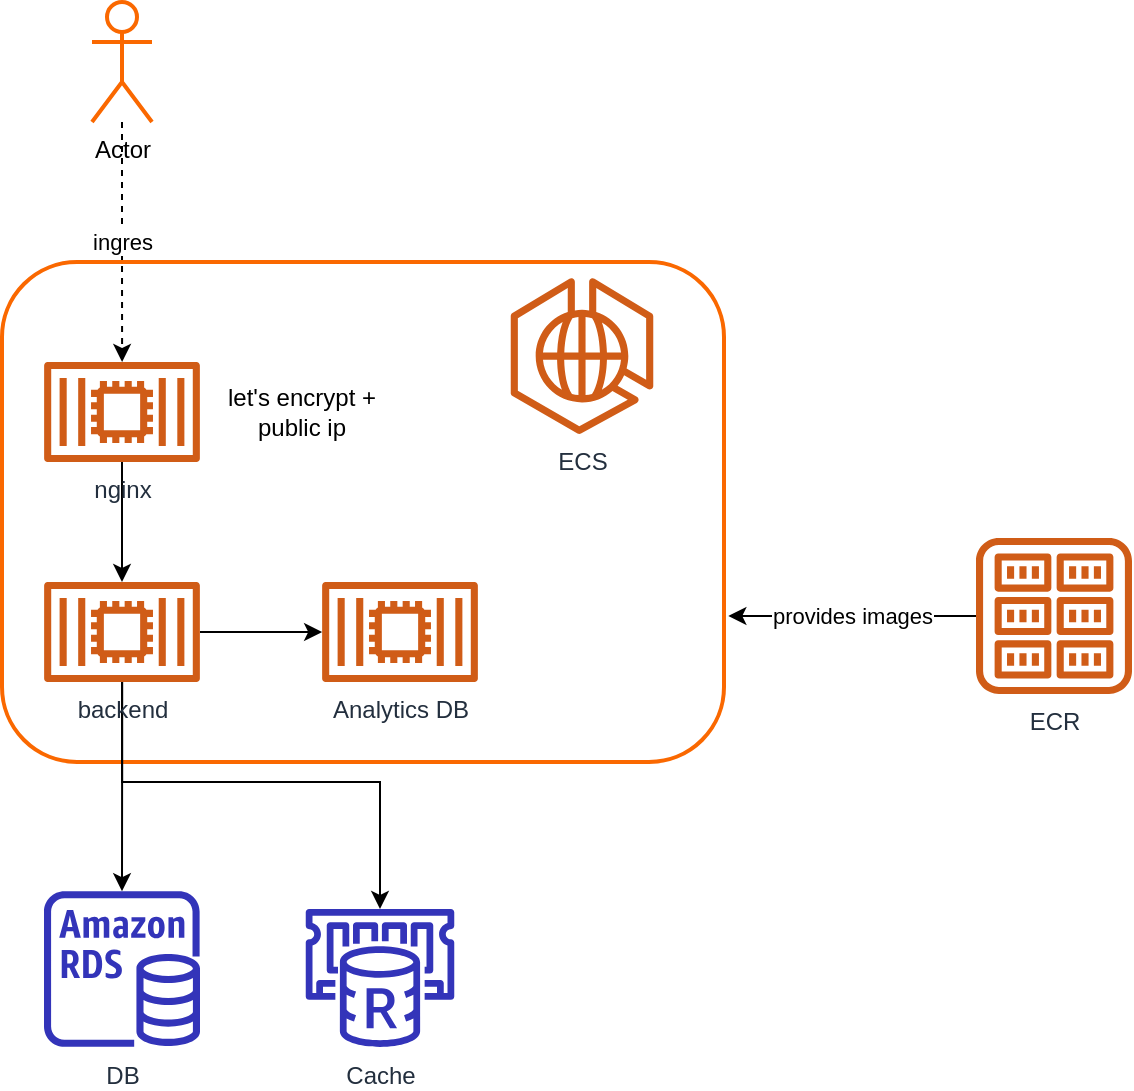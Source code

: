 <mxfile version="14.7.6" type="device"><diagram id="eY9Aoxyv6svXDjjPEp97" name="Page-1"><mxGraphModel dx="1422" dy="1931" grid="1" gridSize="10" guides="1" tooltips="1" connect="1" arrows="1" fold="1" page="1" pageScale="1" pageWidth="827" pageHeight="1169" math="0" shadow="0"><root><mxCell id="0"/><mxCell id="1" parent="0"/><mxCell id="MbeyzmVFgjiWIlFfjB55-9" value="" style="rounded=1;whiteSpace=wrap;html=1;fontColor=#000000;strokeColor=#FA6800;fillColor=none;strokeWidth=2;" vertex="1" parent="1"><mxGeometry x="30" y="-1020" width="361" height="250" as="geometry"/></mxCell><mxCell id="MbeyzmVFgjiWIlFfjB55-1" value="ECS" style="outlineConnect=0;fontColor=#232F3E;gradientColor=none;fillColor=#D05C17;strokeColor=none;dashed=0;verticalLabelPosition=bottom;verticalAlign=top;align=center;html=1;fontSize=12;fontStyle=0;aspect=fixed;pointerEvents=1;shape=mxgraph.aws4.ecs_anywhere;" vertex="1" parent="1"><mxGeometry x="281" y="-1012" width="78" height="78" as="geometry"/></mxCell><mxCell id="MbeyzmVFgjiWIlFfjB55-18" style="edgeStyle=orthogonalEdgeStyle;rounded=0;orthogonalLoop=1;jettySize=auto;html=1;" edge="1" parent="1" source="MbeyzmVFgjiWIlFfjB55-2" target="MbeyzmVFgjiWIlFfjB55-3"><mxGeometry relative="1" as="geometry"/></mxCell><mxCell id="MbeyzmVFgjiWIlFfjB55-2" value="nginx" style="outlineConnect=0;fontColor=#232F3E;gradientColor=none;fillColor=#D05C17;strokeColor=none;dashed=0;verticalLabelPosition=bottom;verticalAlign=top;align=center;html=1;fontSize=12;fontStyle=0;aspect=fixed;pointerEvents=1;shape=mxgraph.aws4.container_2;" vertex="1" parent="1"><mxGeometry x="51" y="-970" width="78" height="50" as="geometry"/></mxCell><mxCell id="MbeyzmVFgjiWIlFfjB55-13" style="edgeStyle=orthogonalEdgeStyle;rounded=0;orthogonalLoop=1;jettySize=auto;html=1;" edge="1" parent="1" source="MbeyzmVFgjiWIlFfjB55-3" target="MbeyzmVFgjiWIlFfjB55-4"><mxGeometry relative="1" as="geometry"/></mxCell><mxCell id="MbeyzmVFgjiWIlFfjB55-15" style="edgeStyle=orthogonalEdgeStyle;rounded=0;orthogonalLoop=1;jettySize=auto;html=1;" edge="1" parent="1" source="MbeyzmVFgjiWIlFfjB55-3" target="MbeyzmVFgjiWIlFfjB55-6"><mxGeometry relative="1" as="geometry"><Array as="points"><mxPoint x="90" y="-760"/><mxPoint x="219" y="-760"/></Array></mxGeometry></mxCell><mxCell id="MbeyzmVFgjiWIlFfjB55-17" style="edgeStyle=orthogonalEdgeStyle;rounded=0;orthogonalLoop=1;jettySize=auto;html=1;" edge="1" parent="1" source="MbeyzmVFgjiWIlFfjB55-3" target="MbeyzmVFgjiWIlFfjB55-8"><mxGeometry relative="1" as="geometry"/></mxCell><mxCell id="MbeyzmVFgjiWIlFfjB55-3" value="backend" style="outlineConnect=0;fontColor=#232F3E;gradientColor=none;fillColor=#D05C17;strokeColor=none;dashed=0;verticalLabelPosition=bottom;verticalAlign=top;align=center;html=1;fontSize=12;fontStyle=0;aspect=fixed;pointerEvents=1;shape=mxgraph.aws4.container_2;" vertex="1" parent="1"><mxGeometry x="51" y="-860" width="78" height="50" as="geometry"/></mxCell><mxCell id="MbeyzmVFgjiWIlFfjB55-4" value="DB" style="outlineConnect=0;fontColor=#232F3E;gradientColor=none;fillColor=#3334B9;strokeColor=none;dashed=0;verticalLabelPosition=bottom;verticalAlign=top;align=center;html=1;fontSize=12;fontStyle=0;aspect=fixed;pointerEvents=1;shape=mxgraph.aws4.rds_instance;" vertex="1" parent="1"><mxGeometry x="51" y="-705.5" width="78" height="78" as="geometry"/></mxCell><mxCell id="MbeyzmVFgjiWIlFfjB55-10" value="provides images" style="edgeStyle=orthogonalEdgeStyle;rounded=0;orthogonalLoop=1;jettySize=auto;html=1;entryX=1.006;entryY=0.708;entryDx=0;entryDy=0;entryPerimeter=0;" edge="1" parent="1" source="MbeyzmVFgjiWIlFfjB55-5" target="MbeyzmVFgjiWIlFfjB55-9"><mxGeometry relative="1" as="geometry"/></mxCell><mxCell id="MbeyzmVFgjiWIlFfjB55-5" value="ECR" style="outlineConnect=0;fontColor=#232F3E;gradientColor=none;fillColor=#D05C17;strokeColor=none;dashed=0;verticalLabelPosition=bottom;verticalAlign=top;align=center;html=1;fontSize=12;fontStyle=0;aspect=fixed;pointerEvents=1;shape=mxgraph.aws4.registry;" vertex="1" parent="1"><mxGeometry x="517" y="-882" width="78" height="78" as="geometry"/></mxCell><mxCell id="MbeyzmVFgjiWIlFfjB55-6" value="Cache" style="outlineConnect=0;fontColor=#232F3E;gradientColor=none;fillColor=#3334B9;strokeColor=none;dashed=0;verticalLabelPosition=bottom;verticalAlign=top;align=center;html=1;fontSize=12;fontStyle=0;aspect=fixed;pointerEvents=1;shape=mxgraph.aws4.elasticache_for_redis;" vertex="1" parent="1"><mxGeometry x="180" y="-696.5" width="78" height="69" as="geometry"/></mxCell><mxCell id="MbeyzmVFgjiWIlFfjB55-8" value="Analytics DB" style="outlineConnect=0;fontColor=#232F3E;gradientColor=none;fillColor=#D05C17;strokeColor=none;dashed=0;verticalLabelPosition=bottom;verticalAlign=top;align=center;html=1;fontSize=12;fontStyle=0;aspect=fixed;pointerEvents=1;shape=mxgraph.aws4.container_2;" vertex="1" parent="1"><mxGeometry x="190" y="-860" width="78" height="50" as="geometry"/></mxCell><mxCell id="MbeyzmVFgjiWIlFfjB55-19" value="ingres" style="edgeStyle=orthogonalEdgeStyle;rounded=0;orthogonalLoop=1;jettySize=auto;html=1;dashed=1;" edge="1" parent="1" source="MbeyzmVFgjiWIlFfjB55-12" target="MbeyzmVFgjiWIlFfjB55-2"><mxGeometry relative="1" as="geometry"/></mxCell><mxCell id="MbeyzmVFgjiWIlFfjB55-12" value="Actor" style="shape=umlActor;verticalLabelPosition=bottom;verticalAlign=top;html=1;outlineConnect=0;strokeColor=#FA6800;strokeWidth=2;fillColor=none;" vertex="1" parent="1"><mxGeometry x="75" y="-1150" width="30" height="60" as="geometry"/></mxCell><mxCell id="MbeyzmVFgjiWIlFfjB55-20" value="let's encrypt + public ip" style="text;html=1;strokeColor=none;fillColor=none;align=center;verticalAlign=middle;whiteSpace=wrap;rounded=0;" vertex="1" parent="1"><mxGeometry x="140" y="-965" width="80" height="40" as="geometry"/></mxCell></root></mxGraphModel></diagram></mxfile>
